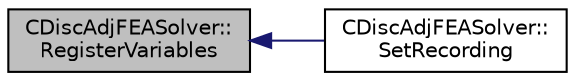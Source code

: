 digraph "CDiscAdjFEASolver::RegisterVariables"
{
  edge [fontname="Helvetica",fontsize="10",labelfontname="Helvetica",labelfontsize="10"];
  node [fontname="Helvetica",fontsize="10",shape=record];
  rankdir="LR";
  Node267 [label="CDiscAdjFEASolver::\lRegisterVariables",height=0.2,width=0.4,color="black", fillcolor="grey75", style="filled", fontcolor="black"];
  Node267 -> Node268 [dir="back",color="midnightblue",fontsize="10",style="solid",fontname="Helvetica"];
  Node268 [label="CDiscAdjFEASolver::\lSetRecording",height=0.2,width=0.4,color="black", fillcolor="white", style="filled",URL="$class_c_disc_adj_f_e_a_solver.html#a3aa3cdeeabde58197282da02e36247b5",tooltip="Prepare the solver for a new recording. "];
}
